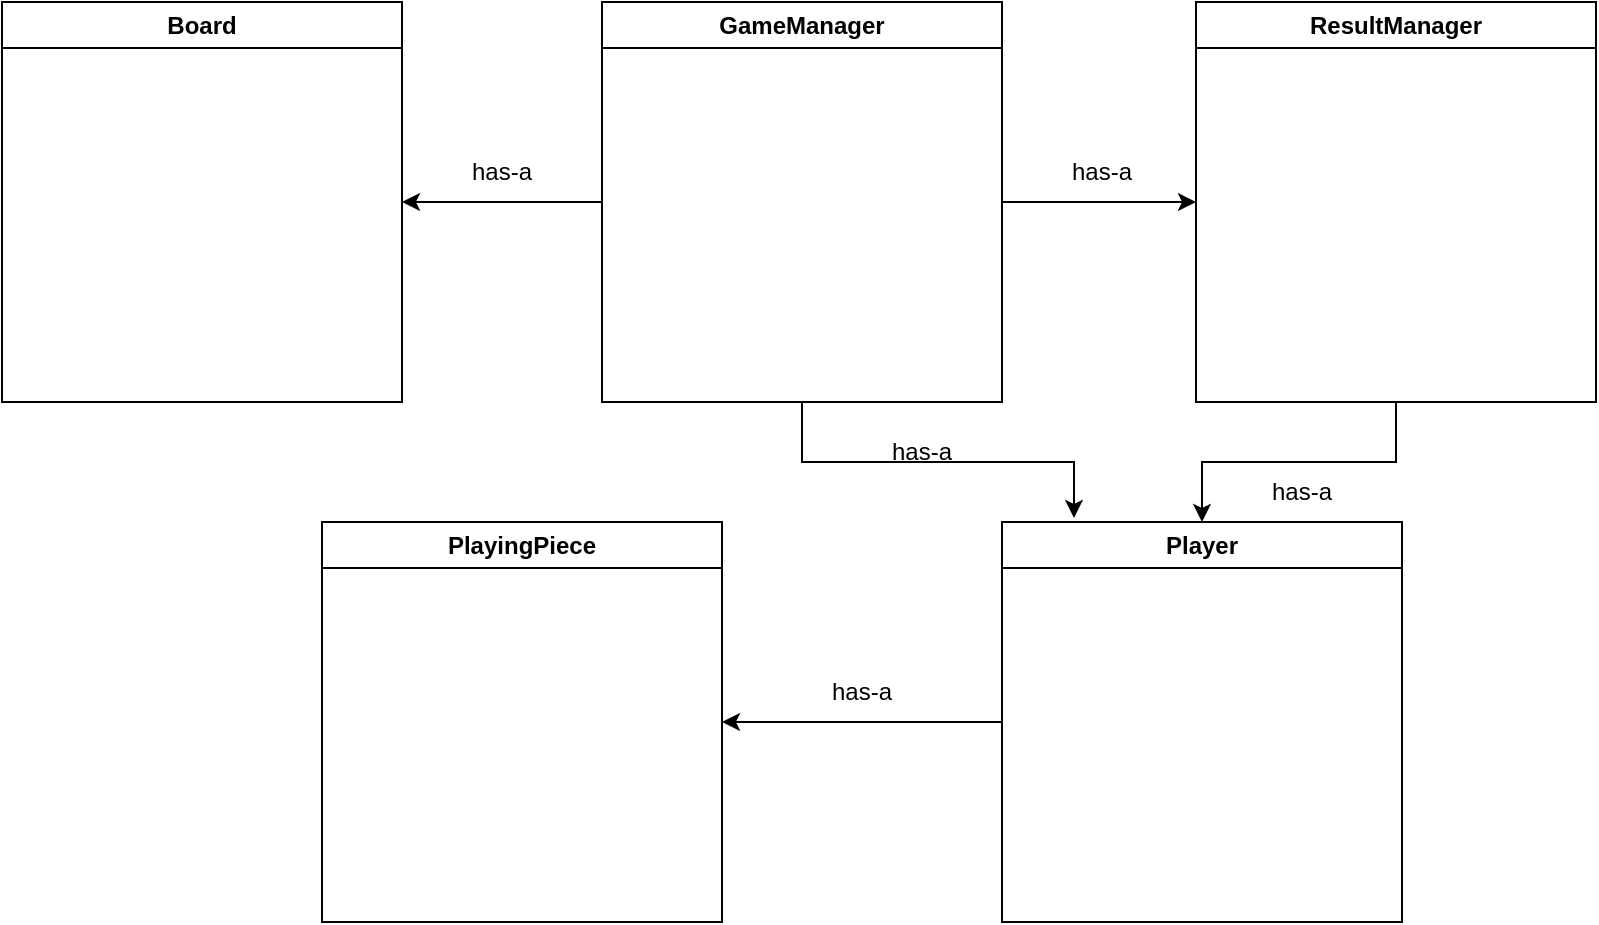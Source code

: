 <mxfile version="22.1.4" type="device">
  <diagram name="Page-1" id="loQS6nplEUwisiQxQiiV">
    <mxGraphModel dx="1026" dy="687" grid="1" gridSize="10" guides="1" tooltips="1" connect="1" arrows="1" fold="1" page="1" pageScale="1" pageWidth="827" pageHeight="1169" math="0" shadow="0">
      <root>
        <mxCell id="0" />
        <mxCell id="1" parent="0" />
        <mxCell id="9asXnti6_Ti8V6x6D4D_-7" style="edgeStyle=orthogonalEdgeStyle;rounded=0;orthogonalLoop=1;jettySize=auto;html=1;entryX=1;entryY=0.5;entryDx=0;entryDy=0;" edge="1" parent="1" source="9asXnti6_Ti8V6x6D4D_-1" target="9asXnti6_Ti8V6x6D4D_-2">
          <mxGeometry relative="1" as="geometry" />
        </mxCell>
        <mxCell id="9asXnti6_Ti8V6x6D4D_-9" style="edgeStyle=orthogonalEdgeStyle;rounded=0;orthogonalLoop=1;jettySize=auto;html=1;entryX=0;entryY=0.5;entryDx=0;entryDy=0;" edge="1" parent="1" source="9asXnti6_Ti8V6x6D4D_-1" target="9asXnti6_Ti8V6x6D4D_-3">
          <mxGeometry relative="1" as="geometry" />
        </mxCell>
        <mxCell id="9asXnti6_Ti8V6x6D4D_-1" value="GameManager" style="swimlane;whiteSpace=wrap;html=1;" vertex="1" parent="1">
          <mxGeometry x="330" y="100" width="200" height="200" as="geometry" />
        </mxCell>
        <mxCell id="9asXnti6_Ti8V6x6D4D_-2" value="Board" style="swimlane;whiteSpace=wrap;html=1;" vertex="1" parent="1">
          <mxGeometry x="30" y="100" width="200" height="200" as="geometry" />
        </mxCell>
        <mxCell id="9asXnti6_Ti8V6x6D4D_-17" style="edgeStyle=orthogonalEdgeStyle;rounded=0;orthogonalLoop=1;jettySize=auto;html=1;exitX=0.5;exitY=1;exitDx=0;exitDy=0;entryX=0.5;entryY=0;entryDx=0;entryDy=0;" edge="1" parent="1" source="9asXnti6_Ti8V6x6D4D_-3" target="9asXnti6_Ti8V6x6D4D_-5">
          <mxGeometry relative="1" as="geometry" />
        </mxCell>
        <mxCell id="9asXnti6_Ti8V6x6D4D_-3" value="ResultManager" style="swimlane;whiteSpace=wrap;html=1;" vertex="1" parent="1">
          <mxGeometry x="627" y="100" width="200" height="200" as="geometry" />
        </mxCell>
        <mxCell id="9asXnti6_Ti8V6x6D4D_-4" value="PlayingPiece" style="swimlane;whiteSpace=wrap;html=1;" vertex="1" parent="1">
          <mxGeometry x="190" y="360" width="200" height="200" as="geometry" />
        </mxCell>
        <mxCell id="9asXnti6_Ti8V6x6D4D_-13" style="edgeStyle=orthogonalEdgeStyle;rounded=0;orthogonalLoop=1;jettySize=auto;html=1;entryX=1;entryY=0.5;entryDx=0;entryDy=0;" edge="1" parent="1" source="9asXnti6_Ti8V6x6D4D_-5" target="9asXnti6_Ti8V6x6D4D_-4">
          <mxGeometry relative="1" as="geometry" />
        </mxCell>
        <mxCell id="9asXnti6_Ti8V6x6D4D_-5" value="Player" style="swimlane;whiteSpace=wrap;html=1;" vertex="1" parent="1">
          <mxGeometry x="530" y="360" width="200" height="200" as="geometry" />
        </mxCell>
        <mxCell id="9asXnti6_Ti8V6x6D4D_-8" value="has-a" style="text;html=1;strokeColor=none;fillColor=none;align=center;verticalAlign=middle;whiteSpace=wrap;rounded=0;" vertex="1" parent="1">
          <mxGeometry x="250" y="170" width="60" height="30" as="geometry" />
        </mxCell>
        <mxCell id="9asXnti6_Ti8V6x6D4D_-10" value="has-a" style="text;html=1;strokeColor=none;fillColor=none;align=center;verticalAlign=middle;whiteSpace=wrap;rounded=0;" vertex="1" parent="1">
          <mxGeometry x="550" y="170" width="60" height="30" as="geometry" />
        </mxCell>
        <mxCell id="9asXnti6_Ti8V6x6D4D_-11" style="edgeStyle=orthogonalEdgeStyle;rounded=0;orthogonalLoop=1;jettySize=auto;html=1;entryX=0.18;entryY=-0.01;entryDx=0;entryDy=0;entryPerimeter=0;" edge="1" parent="1" source="9asXnti6_Ti8V6x6D4D_-1" target="9asXnti6_Ti8V6x6D4D_-5">
          <mxGeometry relative="1" as="geometry" />
        </mxCell>
        <mxCell id="9asXnti6_Ti8V6x6D4D_-12" value="has-a" style="text;html=1;strokeColor=none;fillColor=none;align=center;verticalAlign=middle;whiteSpace=wrap;rounded=0;" vertex="1" parent="1">
          <mxGeometry x="460" y="310" width="60" height="30" as="geometry" />
        </mxCell>
        <mxCell id="9asXnti6_Ti8V6x6D4D_-14" value="has-a" style="text;html=1;strokeColor=none;fillColor=none;align=center;verticalAlign=middle;whiteSpace=wrap;rounded=0;" vertex="1" parent="1">
          <mxGeometry x="430" y="430" width="60" height="30" as="geometry" />
        </mxCell>
        <mxCell id="9asXnti6_Ti8V6x6D4D_-18" value="has-a" style="text;html=1;strokeColor=none;fillColor=none;align=center;verticalAlign=middle;whiteSpace=wrap;rounded=0;" vertex="1" parent="1">
          <mxGeometry x="650" y="330" width="60" height="30" as="geometry" />
        </mxCell>
      </root>
    </mxGraphModel>
  </diagram>
</mxfile>
